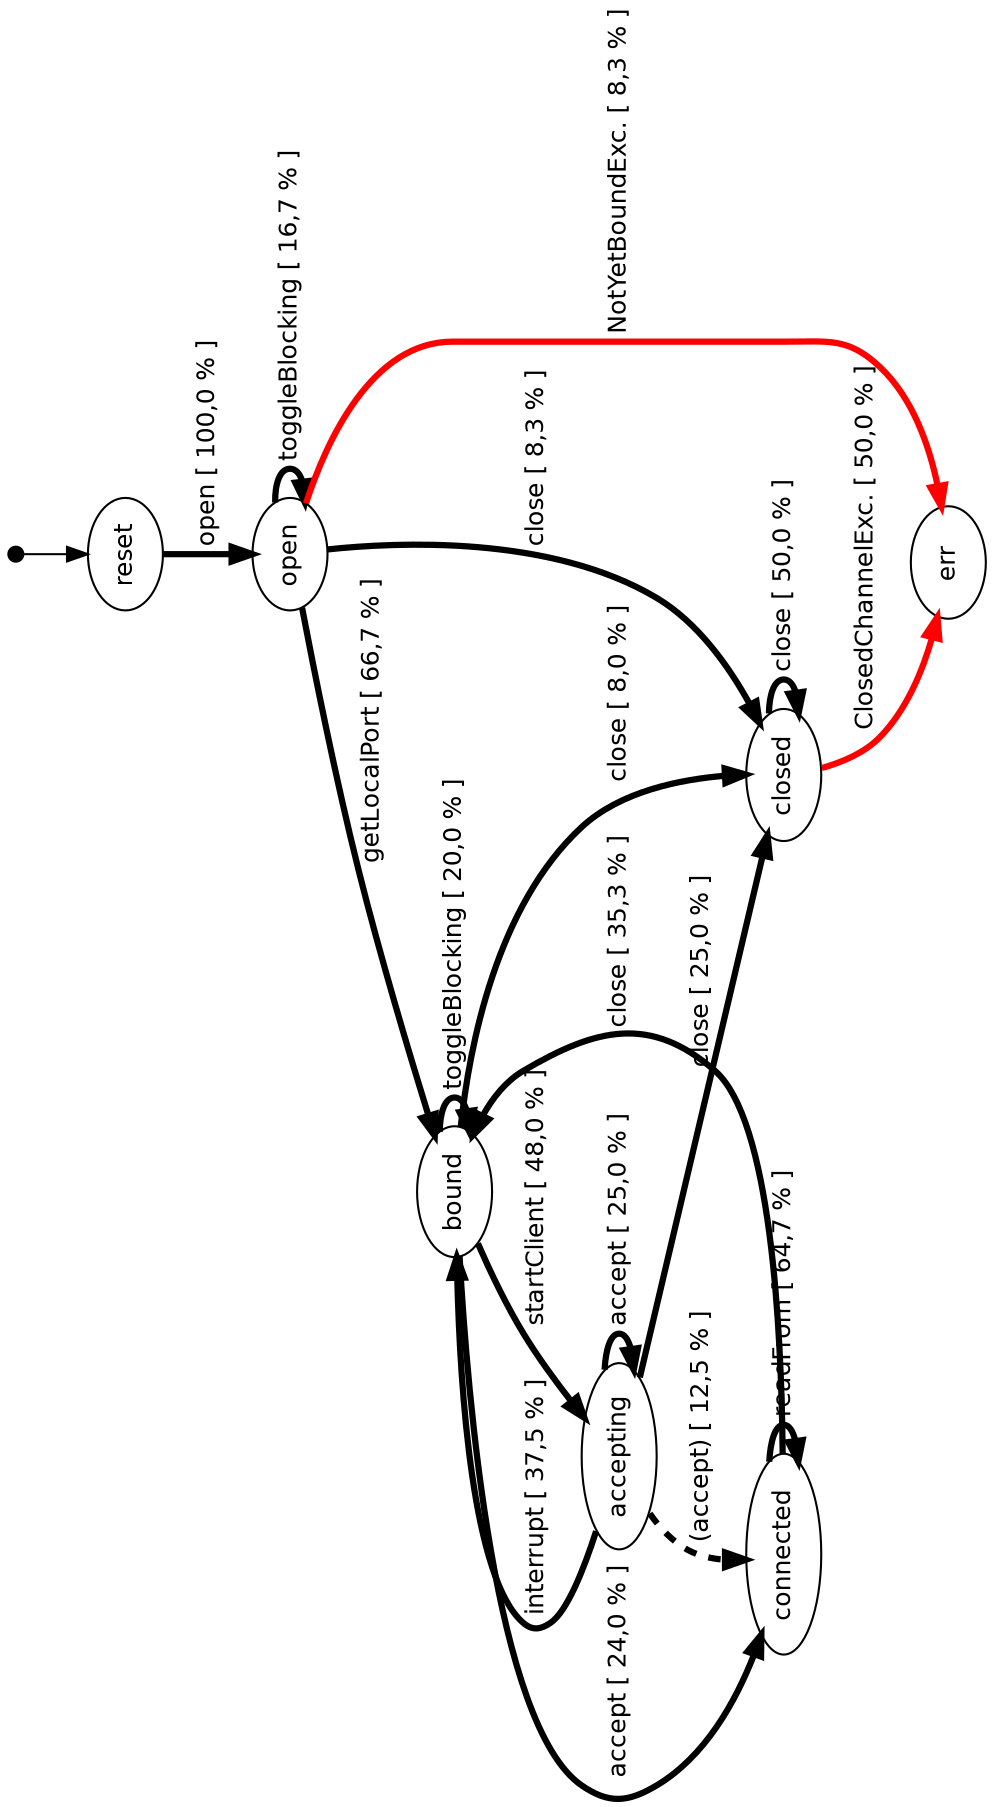 digraph model {
  orientation = landscape;
  graph [ rankdir = "TB", ranksep="0.4", nodesep="0.2" ];
  node [ fontname = "Helvetica", fontsize="12.0", margin="0.07" ];
  edge [ fontname = "Helvetica", fontsize="12.0", margin="0.05" ];
  "" [ shape = "point", height="0.1" ];
  "" -> reset
  reset	-> open [ label = " open \[ 100,0 % \]" penwidth = "3.0" ];
  open	-> open [ label = " toggleBlocking \[ 16,7 % \]" penwidth = "3.0" ];
  open	-> bound [ label = " getLocalPort \[ 66,7 % \]" penwidth = "3.0" ];
  bound	-> bound [ label = " toggleBlocking \[ 20,0 % \]" penwidth = "3.0" ];
  open	-> err [ label = " NotYetBoundExc. \[ 8,3 % \]" color = "red" penwidth = "3.0" ];
  bound	-> connected [ label = " accept \[ 24,0 % \]" penwidth = "3.0" ];
  bound	-> accepting [ label = " startClient \[ 48,0 % \]" penwidth = "3.0" ];
  accepting	-> accepting [ label = " accept \[ 25,0 % \]" penwidth = "3.0" ];
  accepting	-> connected [ label = " (accept) \[ 12,5 % \]" style = "dashed" penwidth = "3.0" ];
  connected	-> connected [ label = " readFrom \[ 64,7 % \]" penwidth = "3.0" ];
  connected	-> bound [ label = " close \[ 35,3 % \]" penwidth = "3.0" ];
  accepting	-> bound [ label = " interrupt \[ 37,5 % \]" penwidth = "3.0" ];
  open	-> closed [ label = " close \[ 8,3 % \]" penwidth = "3.0" ];
  bound	-> closed [ label = " close \[ 8,0 % \]" penwidth = "3.0" ];
  accepting	-> closed [ label = " close \[ 25,0 % \]" penwidth = "3.0" ];
  closed	-> closed [ label = " close \[ 50,0 % \]" penwidth = "3.0" ];
  closed	-> err [ label = " ClosedChannelExc. \[ 50,0 % \]" color = "red" penwidth = "3.0" ];
}
